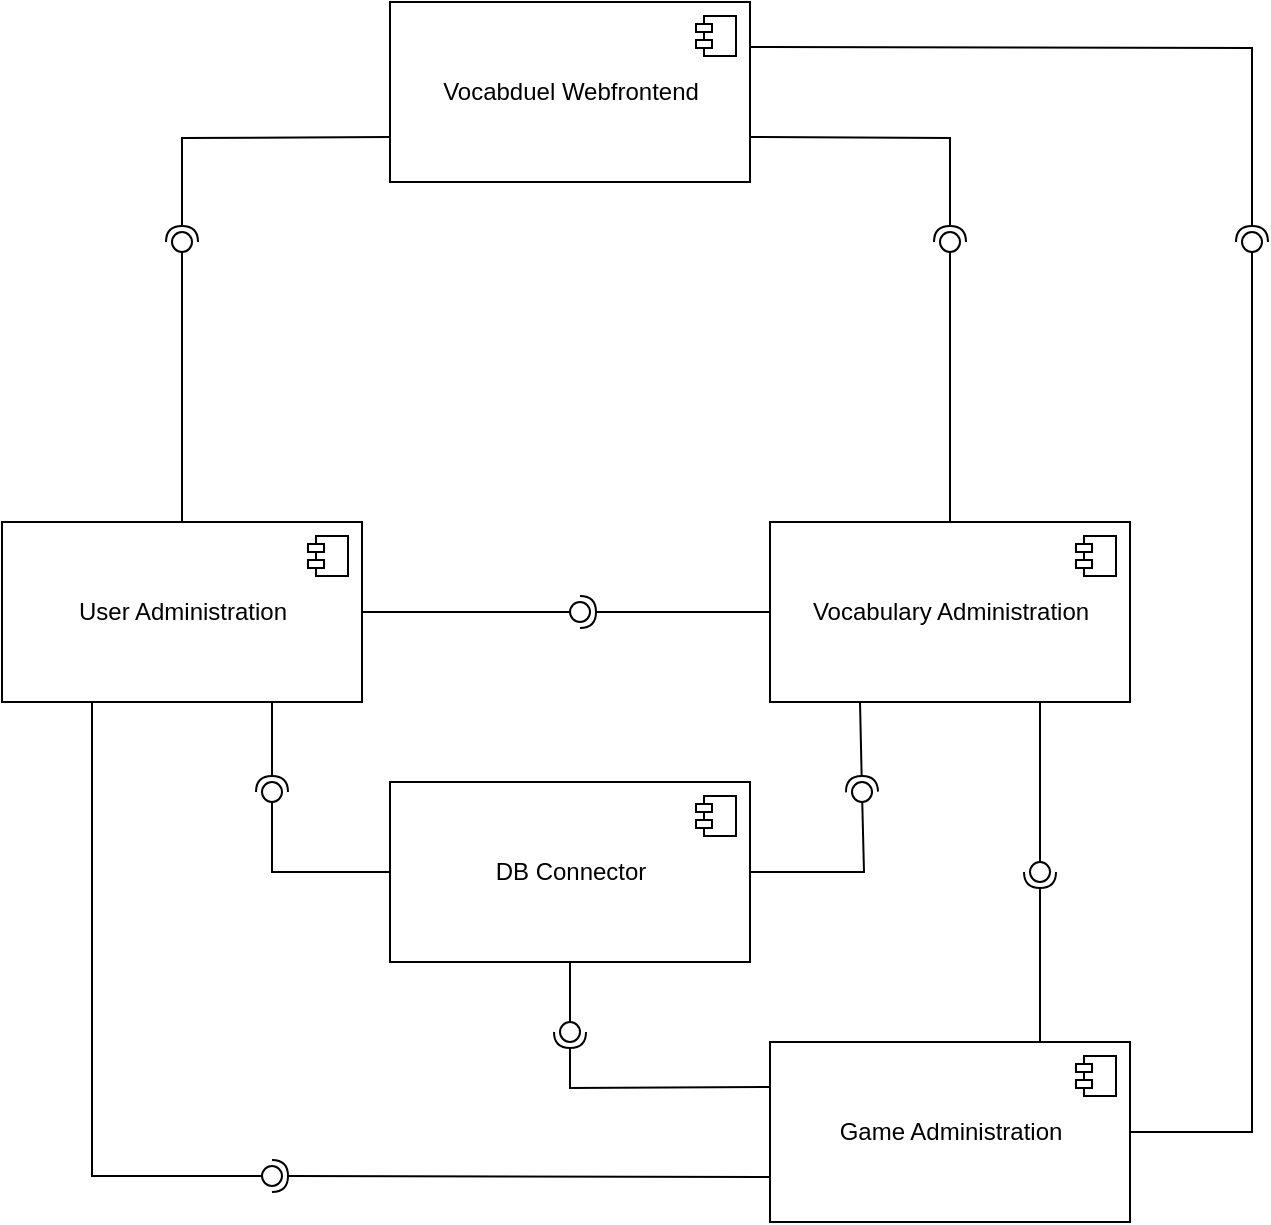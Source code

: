 <mxfile version="14.6.3" type="github">
  <diagram name="Page-1" id="b5b7bab2-c9e2-2cf4-8b2a-24fd1a2a6d21">
    <mxGraphModel dx="1422" dy="798" grid="1" gridSize="10" guides="1" tooltips="1" connect="1" arrows="1" fold="1" page="1" pageScale="1" pageWidth="827" pageHeight="1169" background="#ffffff" math="0" shadow="0">
      <root>
        <mxCell id="0" />
        <mxCell id="1" parent="0" />
        <mxCell id="x6ybNt557TZEMaajeLob-4" value="User Administration" style="html=1;dropTarget=0;" parent="1" vertex="1">
          <mxGeometry x="130" y="390" width="180" height="90" as="geometry" />
        </mxCell>
        <mxCell id="x6ybNt557TZEMaajeLob-5" value="" style="shape=module;jettyWidth=8;jettyHeight=4;" parent="x6ybNt557TZEMaajeLob-4" vertex="1">
          <mxGeometry x="1" width="20" height="20" relative="1" as="geometry">
            <mxPoint x="-27" y="7" as="offset" />
          </mxGeometry>
        </mxCell>
        <mxCell id="x6ybNt557TZEMaajeLob-6" value="Vocabulary Administration" style="html=1;dropTarget=0;" parent="1" vertex="1">
          <mxGeometry x="514" y="390" width="180" height="90" as="geometry" />
        </mxCell>
        <mxCell id="x6ybNt557TZEMaajeLob-7" value="" style="shape=module;jettyWidth=8;jettyHeight=4;" parent="x6ybNt557TZEMaajeLob-6" vertex="1">
          <mxGeometry x="1" width="20" height="20" relative="1" as="geometry">
            <mxPoint x="-27" y="7" as="offset" />
          </mxGeometry>
        </mxCell>
        <mxCell id="x6ybNt557TZEMaajeLob-10" value="Game Administration" style="html=1;dropTarget=0;" parent="1" vertex="1">
          <mxGeometry x="514" y="650" width="180" height="90" as="geometry" />
        </mxCell>
        <mxCell id="x6ybNt557TZEMaajeLob-11" value="" style="shape=module;jettyWidth=8;jettyHeight=4;" parent="x6ybNt557TZEMaajeLob-10" vertex="1">
          <mxGeometry x="1" width="20" height="20" relative="1" as="geometry">
            <mxPoint x="-27" y="7" as="offset" />
          </mxGeometry>
        </mxCell>
        <mxCell id="x6ybNt557TZEMaajeLob-14" value="Vocabduel Webfrontend" style="html=1;dropTarget=0;" parent="1" vertex="1">
          <mxGeometry x="324" y="130" width="180" height="90" as="geometry" />
        </mxCell>
        <mxCell id="x6ybNt557TZEMaajeLob-15" value="" style="shape=module;jettyWidth=8;jettyHeight=4;" parent="x6ybNt557TZEMaajeLob-14" vertex="1">
          <mxGeometry x="1" width="20" height="20" relative="1" as="geometry">
            <mxPoint x="-27" y="7" as="offset" />
          </mxGeometry>
        </mxCell>
        <mxCell id="x6ybNt557TZEMaajeLob-41" value="" style="rounded=0;orthogonalLoop=1;jettySize=auto;html=1;endArrow=none;endFill=0;exitX=0.5;exitY=0;exitDx=0;exitDy=0;" parent="1" source="x6ybNt557TZEMaajeLob-4" target="x6ybNt557TZEMaajeLob-43" edge="1">
          <mxGeometry relative="1" as="geometry">
            <mxPoint x="80" y="240" as="sourcePoint" />
          </mxGeometry>
        </mxCell>
        <mxCell id="x6ybNt557TZEMaajeLob-42" value="" style="rounded=0;orthogonalLoop=1;jettySize=auto;html=1;endArrow=halfCircle;endFill=0;entryX=0.5;entryY=0.5;entryDx=0;entryDy=0;endSize=6;strokeWidth=1;exitX=0;exitY=0.75;exitDx=0;exitDy=0;" parent="1" source="x6ybNt557TZEMaajeLob-14" target="x6ybNt557TZEMaajeLob-43" edge="1">
          <mxGeometry relative="1" as="geometry">
            <mxPoint x="120" y="240" as="sourcePoint" />
            <Array as="points">
              <mxPoint x="220" y="198" />
            </Array>
          </mxGeometry>
        </mxCell>
        <mxCell id="x6ybNt557TZEMaajeLob-43" value="" style="ellipse;whiteSpace=wrap;html=1;fontFamily=Helvetica;fontSize=12;fontColor=#000000;align=center;strokeColor=#000000;fillColor=#ffffff;points=[];aspect=fixed;resizable=0;" parent="1" vertex="1">
          <mxGeometry x="215" y="245" width="10" height="10" as="geometry" />
        </mxCell>
        <mxCell id="x6ybNt557TZEMaajeLob-44" value="" style="rounded=0;orthogonalLoop=1;jettySize=auto;html=1;endArrow=none;endFill=0;exitX=1;exitY=0.5;exitDx=0;exitDy=0;" parent="1" source="x6ybNt557TZEMaajeLob-10" target="x6ybNt557TZEMaajeLob-46" edge="1">
          <mxGeometry relative="1" as="geometry">
            <mxPoint x="400" y="295" as="sourcePoint" />
            <Array as="points">
              <mxPoint x="755" y="695" />
            </Array>
          </mxGeometry>
        </mxCell>
        <mxCell id="x6ybNt557TZEMaajeLob-45" value="" style="rounded=0;orthogonalLoop=1;jettySize=auto;html=1;endArrow=halfCircle;endFill=0;entryX=0.5;entryY=0.5;entryDx=0;entryDy=0;endSize=6;strokeWidth=1;exitX=1;exitY=0.25;exitDx=0;exitDy=0;" parent="1" source="x6ybNt557TZEMaajeLob-14" target="x6ybNt557TZEMaajeLob-46" edge="1">
          <mxGeometry relative="1" as="geometry">
            <mxPoint x="440" y="295" as="sourcePoint" />
            <Array as="points">
              <mxPoint x="755" y="153" />
            </Array>
          </mxGeometry>
        </mxCell>
        <mxCell id="x6ybNt557TZEMaajeLob-46" value="" style="ellipse;whiteSpace=wrap;html=1;fontFamily=Helvetica;fontSize=12;fontColor=#000000;align=center;strokeColor=#000000;fillColor=#ffffff;points=[];aspect=fixed;resizable=0;" parent="1" vertex="1">
          <mxGeometry x="750" y="245" width="10" height="10" as="geometry" />
        </mxCell>
        <mxCell id="x6ybNt557TZEMaajeLob-59" value="" style="rounded=0;orthogonalLoop=1;jettySize=auto;html=1;endArrow=none;endFill=0;exitX=0.75;exitY=1;exitDx=0;exitDy=0;" parent="1" target="x6ybNt557TZEMaajeLob-61" edge="1" source="x6ybNt557TZEMaajeLob-6">
          <mxGeometry relative="1" as="geometry">
            <mxPoint x="414" y="470" as="sourcePoint" />
            <Array as="points" />
          </mxGeometry>
        </mxCell>
        <mxCell id="x6ybNt557TZEMaajeLob-60" value="" style="rounded=0;orthogonalLoop=1;jettySize=auto;html=1;endArrow=halfCircle;endFill=0;entryX=0.5;entryY=0.5;entryDx=0;entryDy=0;endSize=6;strokeWidth=1;exitX=0.75;exitY=0;exitDx=0;exitDy=0;" parent="1" source="x6ybNt557TZEMaajeLob-10" target="x6ybNt557TZEMaajeLob-61" edge="1">
          <mxGeometry relative="1" as="geometry">
            <mxPoint x="370" y="475" as="sourcePoint" />
            <Array as="points" />
          </mxGeometry>
        </mxCell>
        <mxCell id="x6ybNt557TZEMaajeLob-61" value="" style="ellipse;whiteSpace=wrap;html=1;fontFamily=Helvetica;fontSize=12;fontColor=#000000;align=center;strokeColor=#000000;fillColor=#ffffff;points=[];aspect=fixed;resizable=0;" parent="1" vertex="1">
          <mxGeometry x="644" y="560" width="10" height="10" as="geometry" />
        </mxCell>
        <mxCell id="x6ybNt557TZEMaajeLob-71" value="" style="rounded=0;orthogonalLoop=1;jettySize=auto;html=1;endArrow=none;endFill=0;exitX=0.25;exitY=1;exitDx=0;exitDy=0;entryX=-0.001;entryY=0.502;entryDx=0;entryDy=0;entryPerimeter=0;" parent="1" source="x6ybNt557TZEMaajeLob-4" target="x6ybNt557TZEMaajeLob-73" edge="1">
          <mxGeometry relative="1" as="geometry">
            <mxPoint x="405" y="325" as="sourcePoint" />
            <mxPoint x="410" y="690" as="targetPoint" />
            <Array as="points">
              <mxPoint x="175" y="717" />
            </Array>
          </mxGeometry>
        </mxCell>
        <mxCell id="x6ybNt557TZEMaajeLob-72" value="" style="rounded=0;orthogonalLoop=1;jettySize=auto;html=1;endArrow=halfCircle;endFill=0;entryX=0.5;entryY=0.5;entryDx=0;entryDy=0;endSize=6;strokeWidth=1;exitX=0;exitY=0.75;exitDx=0;exitDy=0;" parent="1" source="x6ybNt557TZEMaajeLob-10" target="x6ybNt557TZEMaajeLob-73" edge="1">
          <mxGeometry relative="1" as="geometry">
            <mxPoint x="445" y="325" as="sourcePoint" />
            <Array as="points" />
          </mxGeometry>
        </mxCell>
        <mxCell id="x6ybNt557TZEMaajeLob-73" value="" style="ellipse;whiteSpace=wrap;html=1;fontFamily=Helvetica;fontSize=12;fontColor=#000000;align=center;strokeColor=#000000;fillColor=#ffffff;points=[];aspect=fixed;resizable=0;" parent="1" vertex="1">
          <mxGeometry x="260" y="712" width="10" height="10" as="geometry" />
        </mxCell>
        <mxCell id="x6ybNt557TZEMaajeLob-74" value="" style="rounded=0;orthogonalLoop=1;jettySize=auto;html=1;endArrow=none;endFill=0;" parent="1" target="x6ybNt557TZEMaajeLob-76" edge="1">
          <mxGeometry relative="1" as="geometry">
            <mxPoint x="310" y="435" as="sourcePoint" />
          </mxGeometry>
        </mxCell>
        <mxCell id="x6ybNt557TZEMaajeLob-75" value="" style="rounded=0;orthogonalLoop=1;jettySize=auto;html=1;endArrow=halfCircle;endFill=0;entryX=0.5;entryY=0.5;entryDx=0;entryDy=0;endSize=6;strokeWidth=1;exitX=0;exitY=0.5;exitDx=0;exitDy=0;" parent="1" source="x6ybNt557TZEMaajeLob-6" target="x6ybNt557TZEMaajeLob-76" edge="1">
          <mxGeometry relative="1" as="geometry">
            <mxPoint x="240" y="475" as="sourcePoint" />
            <Array as="points" />
          </mxGeometry>
        </mxCell>
        <mxCell id="x6ybNt557TZEMaajeLob-76" value="" style="ellipse;whiteSpace=wrap;html=1;fontFamily=Helvetica;fontSize=12;fontColor=#000000;align=center;strokeColor=#000000;fillColor=#ffffff;points=[];aspect=fixed;resizable=0;" parent="1" vertex="1">
          <mxGeometry x="414" y="430" width="10" height="10" as="geometry" />
        </mxCell>
        <mxCell id="O3FUq9-RMJTwjJy8u0qb-5" value="" style="rounded=0;orthogonalLoop=1;jettySize=auto;html=1;endArrow=none;endFill=0;exitX=0.5;exitY=0;exitDx=0;exitDy=0;" edge="1" target="O3FUq9-RMJTwjJy8u0qb-7" parent="1" source="x6ybNt557TZEMaajeLob-6">
          <mxGeometry relative="1" as="geometry">
            <mxPoint x="500" y="315" as="sourcePoint" />
          </mxGeometry>
        </mxCell>
        <mxCell id="O3FUq9-RMJTwjJy8u0qb-6" value="" style="rounded=0;orthogonalLoop=1;jettySize=auto;html=1;endArrow=halfCircle;endFill=0;entryX=0.5;entryY=0.5;entryDx=0;entryDy=0;endSize=6;strokeWidth=1;exitX=1;exitY=0.75;exitDx=0;exitDy=0;" edge="1" target="O3FUq9-RMJTwjJy8u0qb-7" parent="1" source="x6ybNt557TZEMaajeLob-14">
          <mxGeometry relative="1" as="geometry">
            <mxPoint x="540" y="315" as="sourcePoint" />
            <Array as="points">
              <mxPoint x="604" y="198" />
            </Array>
          </mxGeometry>
        </mxCell>
        <mxCell id="O3FUq9-RMJTwjJy8u0qb-7" value="" style="ellipse;whiteSpace=wrap;html=1;fontFamily=Helvetica;fontSize=12;fontColor=#000000;align=center;strokeColor=#000000;fillColor=#ffffff;points=[];aspect=fixed;resizable=0;" vertex="1" parent="1">
          <mxGeometry x="599" y="245" width="10" height="10" as="geometry" />
        </mxCell>
        <mxCell id="O3FUq9-RMJTwjJy8u0qb-9" value="DB Connector" style="html=1;dropTarget=0;" vertex="1" parent="1">
          <mxGeometry x="324" y="520" width="180" height="90" as="geometry" />
        </mxCell>
        <mxCell id="O3FUq9-RMJTwjJy8u0qb-10" value="" style="shape=module;jettyWidth=8;jettyHeight=4;" vertex="1" parent="O3FUq9-RMJTwjJy8u0qb-9">
          <mxGeometry x="1" width="20" height="20" relative="1" as="geometry">
            <mxPoint x="-27" y="7" as="offset" />
          </mxGeometry>
        </mxCell>
        <mxCell id="O3FUq9-RMJTwjJy8u0qb-11" value="" style="rounded=0;orthogonalLoop=1;jettySize=auto;html=1;endArrow=none;endFill=0;exitX=0;exitY=0.5;exitDx=0;exitDy=0;" edge="1" target="O3FUq9-RMJTwjJy8u0qb-13" parent="1" source="O3FUq9-RMJTwjJy8u0qb-9">
          <mxGeometry relative="1" as="geometry">
            <mxPoint x="40" y="589" as="sourcePoint" />
            <Array as="points">
              <mxPoint x="265" y="565" />
            </Array>
          </mxGeometry>
        </mxCell>
        <mxCell id="O3FUq9-RMJTwjJy8u0qb-12" value="" style="rounded=0;orthogonalLoop=1;jettySize=auto;html=1;endArrow=halfCircle;endFill=0;entryX=0.5;entryY=0.5;entryDx=0;entryDy=0;endSize=6;strokeWidth=1;exitX=0.75;exitY=1;exitDx=0;exitDy=0;" edge="1" target="O3FUq9-RMJTwjJy8u0qb-13" parent="1" source="x6ybNt557TZEMaajeLob-4">
          <mxGeometry relative="1" as="geometry">
            <mxPoint x="80" y="589" as="sourcePoint" />
          </mxGeometry>
        </mxCell>
        <mxCell id="O3FUq9-RMJTwjJy8u0qb-13" value="" style="ellipse;whiteSpace=wrap;html=1;fontFamily=Helvetica;fontSize=12;fontColor=#000000;align=center;strokeColor=#000000;fillColor=#ffffff;points=[];aspect=fixed;resizable=0;" vertex="1" parent="1">
          <mxGeometry x="260" y="520" width="10" height="10" as="geometry" />
        </mxCell>
        <mxCell id="O3FUq9-RMJTwjJy8u0qb-14" value="" style="rounded=0;orthogonalLoop=1;jettySize=auto;html=1;endArrow=none;endFill=0;exitX=0.5;exitY=1;exitDx=0;exitDy=0;" edge="1" target="O3FUq9-RMJTwjJy8u0qb-16" parent="1" source="O3FUq9-RMJTwjJy8u0qb-9">
          <mxGeometry relative="1" as="geometry">
            <mxPoint x="399" y="725" as="sourcePoint" />
          </mxGeometry>
        </mxCell>
        <mxCell id="O3FUq9-RMJTwjJy8u0qb-15" value="" style="rounded=0;orthogonalLoop=1;jettySize=auto;html=1;endArrow=halfCircle;endFill=0;entryX=0.5;entryY=0.5;entryDx=0;entryDy=0;endSize=6;strokeWidth=1;exitX=0;exitY=0.25;exitDx=0;exitDy=0;" edge="1" target="O3FUq9-RMJTwjJy8u0qb-16" parent="1" source="x6ybNt557TZEMaajeLob-10">
          <mxGeometry relative="1" as="geometry">
            <mxPoint x="439" y="725" as="sourcePoint" />
            <Array as="points">
              <mxPoint x="414" y="673" />
            </Array>
          </mxGeometry>
        </mxCell>
        <mxCell id="O3FUq9-RMJTwjJy8u0qb-16" value="" style="ellipse;whiteSpace=wrap;html=1;fontFamily=Helvetica;fontSize=12;fontColor=#000000;align=center;strokeColor=#000000;fillColor=#ffffff;points=[];aspect=fixed;resizable=0;" vertex="1" parent="1">
          <mxGeometry x="409" y="640" width="10" height="10" as="geometry" />
        </mxCell>
        <mxCell id="O3FUq9-RMJTwjJy8u0qb-17" value="" style="rounded=0;orthogonalLoop=1;jettySize=auto;html=1;endArrow=none;endFill=0;" edge="1" target="O3FUq9-RMJTwjJy8u0qb-19" parent="1" source="O3FUq9-RMJTwjJy8u0qb-9">
          <mxGeometry relative="1" as="geometry">
            <mxPoint x="394" y="655" as="sourcePoint" />
            <Array as="points">
              <mxPoint x="561" y="565" />
            </Array>
          </mxGeometry>
        </mxCell>
        <mxCell id="O3FUq9-RMJTwjJy8u0qb-18" value="" style="rounded=0;orthogonalLoop=1;jettySize=auto;html=1;endArrow=halfCircle;endFill=0;entryX=0.5;entryY=0.5;entryDx=0;entryDy=0;endSize=6;strokeWidth=1;exitX=0.25;exitY=1;exitDx=0;exitDy=0;" edge="1" target="O3FUq9-RMJTwjJy8u0qb-19" parent="1" source="x6ybNt557TZEMaajeLob-6">
          <mxGeometry relative="1" as="geometry">
            <mxPoint x="434" y="655" as="sourcePoint" />
          </mxGeometry>
        </mxCell>
        <mxCell id="O3FUq9-RMJTwjJy8u0qb-19" value="" style="ellipse;whiteSpace=wrap;html=1;fontFamily=Helvetica;fontSize=12;fontColor=#000000;align=center;strokeColor=#000000;fillColor=#ffffff;points=[];aspect=fixed;resizable=0;" vertex="1" parent="1">
          <mxGeometry x="555" y="520" width="10" height="10" as="geometry" />
        </mxCell>
      </root>
    </mxGraphModel>
  </diagram>
</mxfile>
